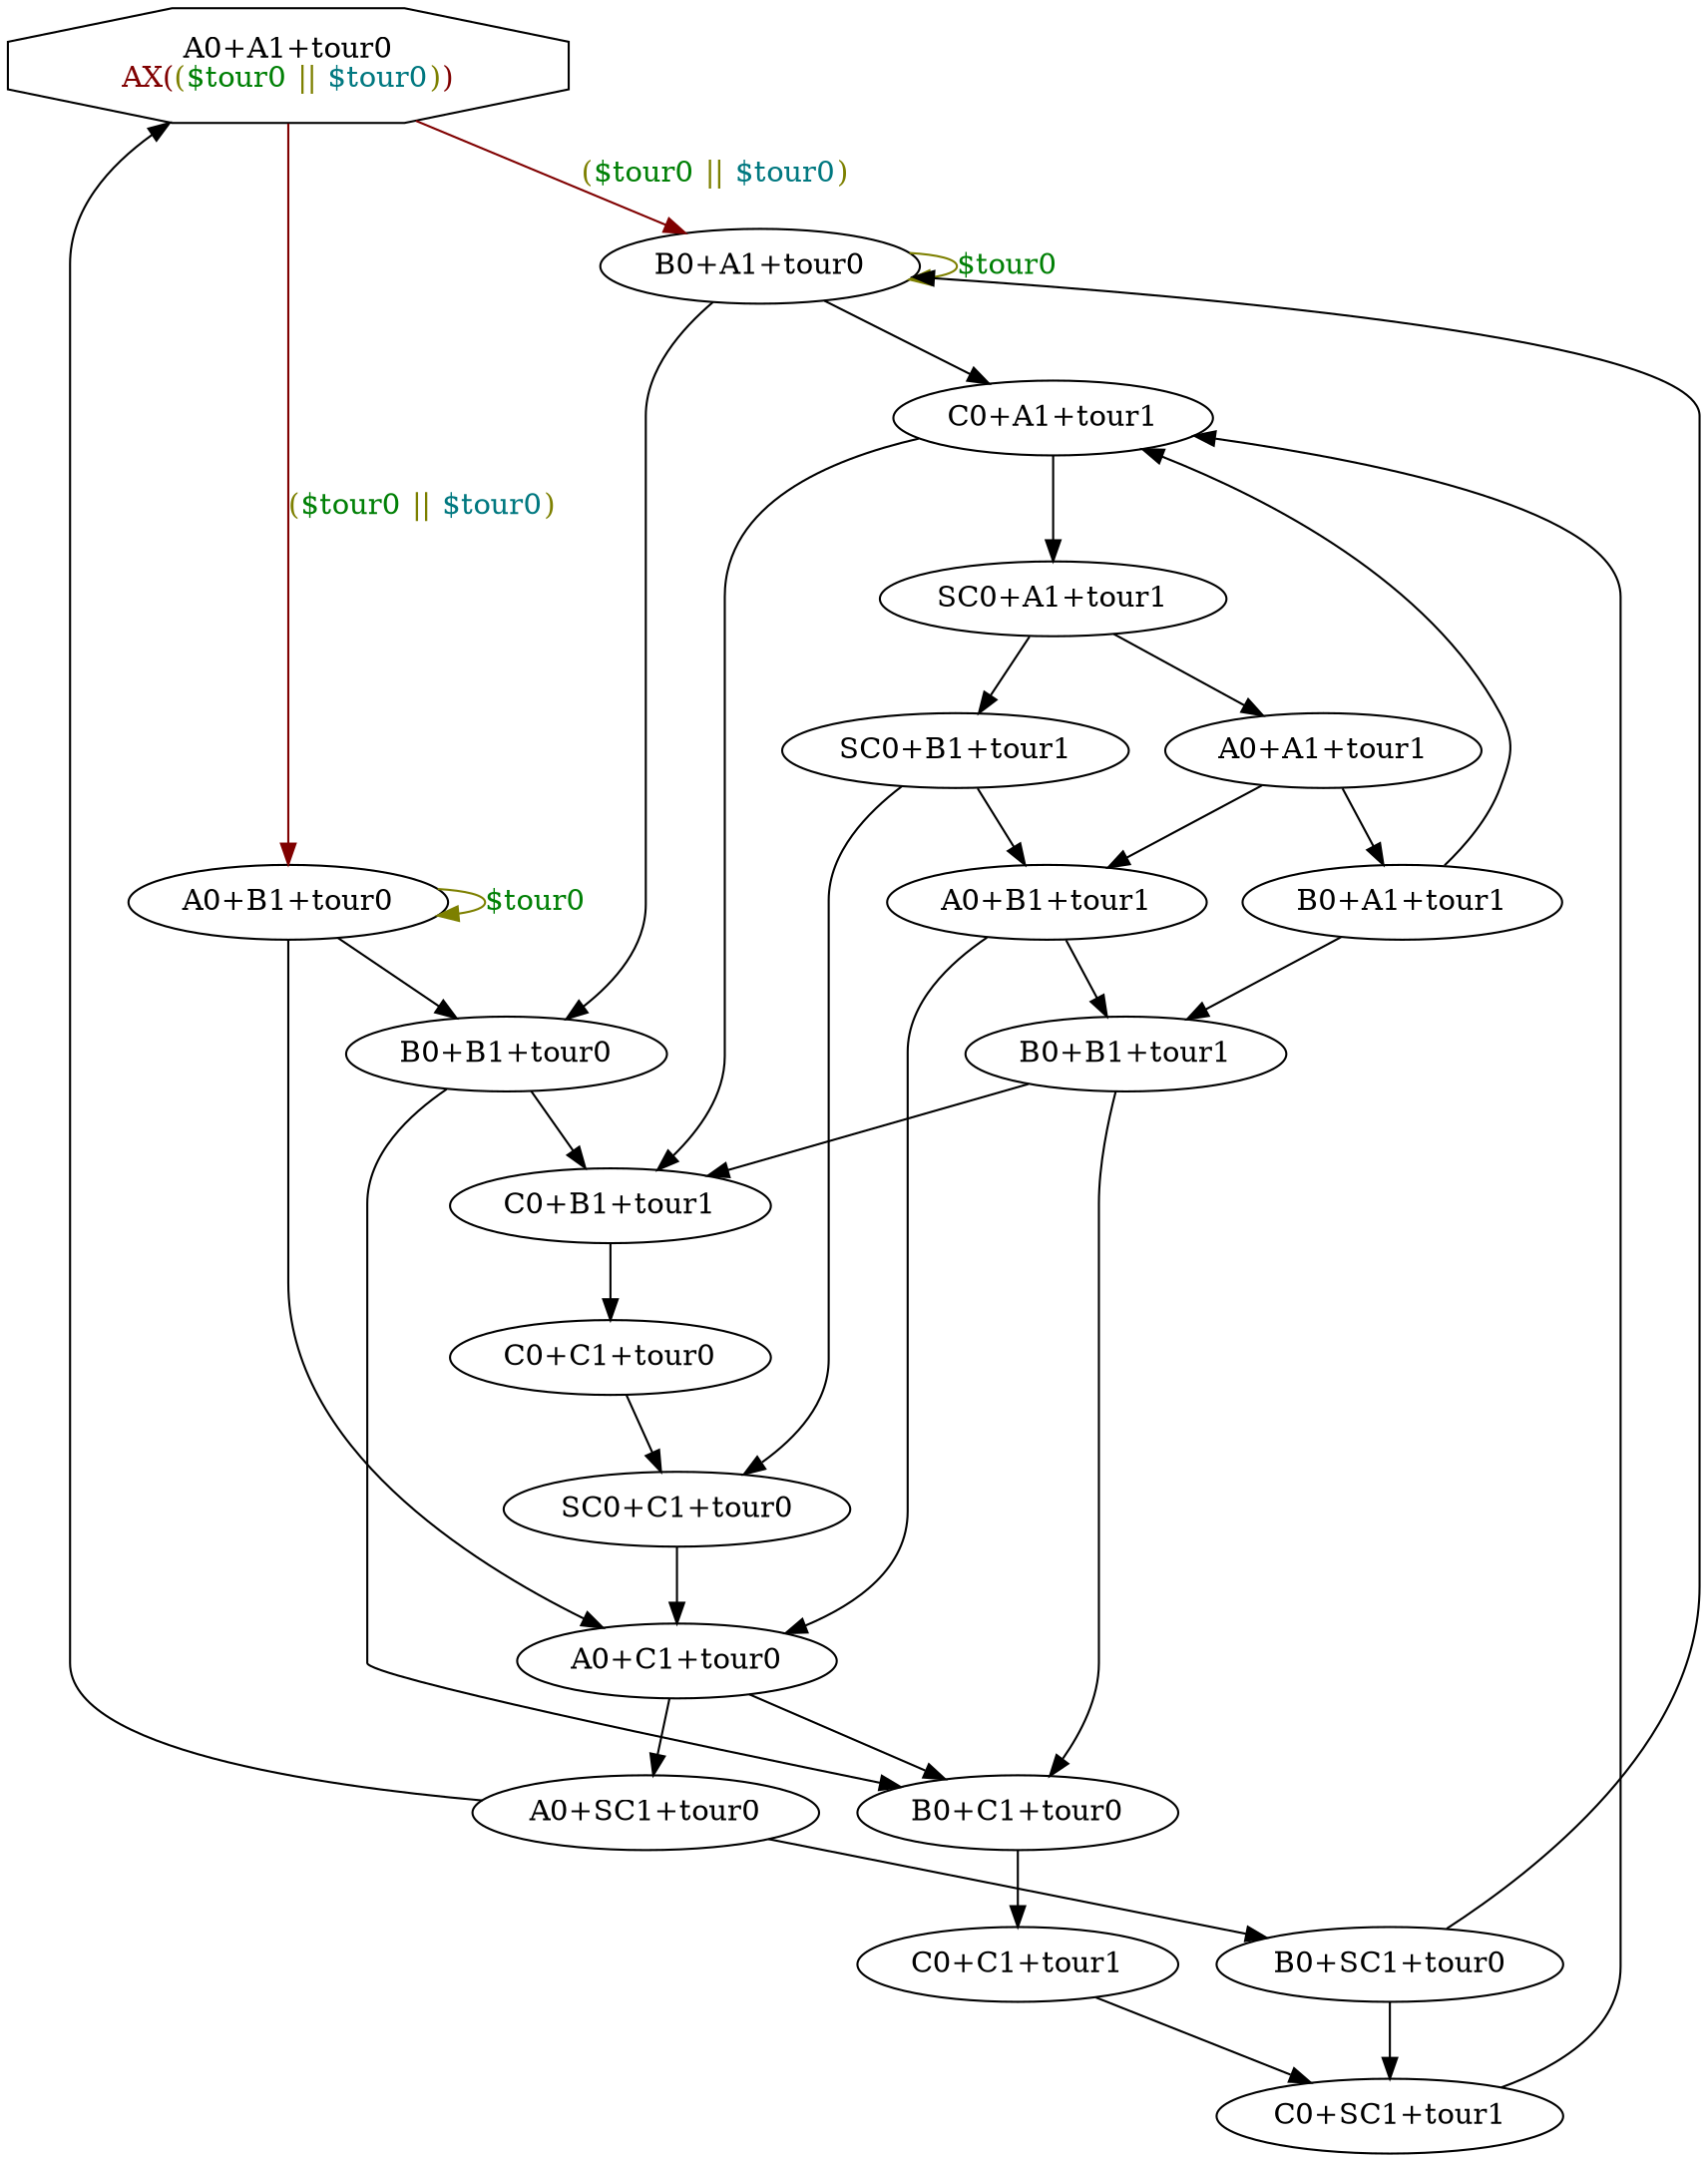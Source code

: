 digraph system {
N0 [label=<A0+A1+tour0<BR/><FONT COLOR="0.0 1 0.5">AX(<FONT COLOR="0.17 1 0.5">(<FONT COLOR="0.34 1 0.5">$tour0</FONT> || <FONT COLOR="0.51 1 0.5">$tour0</FONT>)</FONT>)</FONT>>,shape=octagon]
N1 [label=<B0+A1+tour0>]
N2 [label=<C0+A1+tour1>]
N3 [label=<SC0+A1+tour1>]
N4 [label=<A0+A1+tour1>]
N5 [label=<B0+A1+tour1>]
N6 [label=<B0+B1+tour1>]
N7 [label=<C0+B1+tour1>]
N8 [label=<C0+C1+tour0>]
N9 [label=<SC0+C1+tour0>]
N10 [label=<A0+C1+tour0>]
N11 [label=<B0+C1+tour0>]
N12 [label=<C0+C1+tour1>]
N13 [label=<C0+SC1+tour1>]
N14 [label=<A0+SC1+tour0>]
N15 [label=<B0+SC1+tour0>]
N16 [label=<A0+B1+tour1>]
N17 [label=<SC0+B1+tour1>]
N18 [label=<B0+B1+tour0>]
N19 [label=<A0+B1+tour0>]
N1 -> N2
N1 -> N18
N2 -> N3
N2 -> N7
N3 -> N4
N3 -> N17
N4 -> N5
N4 -> N16
N5 -> N2
N5 -> N6
N6 -> N7
N6 -> N11
N7 -> N8
N8 -> N9
N9 -> N10
N10 -> N11
N10 -> N14
N11 -> N12
N12 -> N13
N13 -> N2
N14 -> N15
N14 -> N0
N15 -> N13
N15 -> N1
N16 -> N6
N16 -> N10
N17 -> N16
N17 -> N9
N18 -> N7
N18 -> N11
N19 -> N18
N19 -> N10
N1 -> N1 [color="0.17 1 0.5",label=<<FONT COLOR="0.34 1 0.5">$tour0</FONT>>]
N19 -> N19 [color="0.17 1 0.5",label=<<FONT COLOR="0.34 1 0.5">$tour0</FONT>>]
N0 -> N19 [color="0.0 1 0.5",label=<<FONT COLOR="0.17 1 0.5">(<FONT COLOR="0.34 1 0.5">$tour0</FONT> || <FONT COLOR="0.51 1 0.5">$tour0</FONT>)</FONT>>]
N0 -> N1 [color="0.0 1 0.5",label=<<FONT COLOR="0.17 1 0.5">(<FONT COLOR="0.34 1 0.5">$tour0</FONT> || <FONT COLOR="0.51 1 0.5">$tour0</FONT>)</FONT>>]
}

